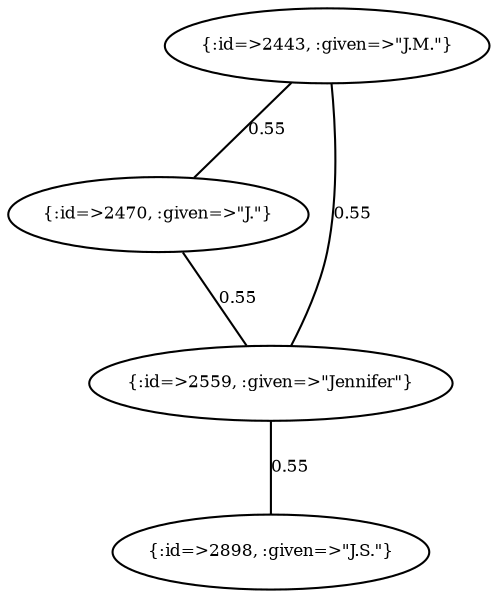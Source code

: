 graph Collector__WeightedGraph {
    "{:id=>2443, :given=>\"J.M.\"}" [
        fontsize = 8,
        label = "{:id=>2443, :given=>\"J.M.\"}"
    ]

    "{:id=>2470, :given=>\"J.\"}" [
        fontsize = 8,
        label = "{:id=>2470, :given=>\"J.\"}"
    ]

    "{:id=>2559, :given=>\"Jennifer\"}" [
        fontsize = 8,
        label = "{:id=>2559, :given=>\"Jennifer\"}"
    ]

    "{:id=>2898, :given=>\"J.S.\"}" [
        fontsize = 8,
        label = "{:id=>2898, :given=>\"J.S.\"}"
    ]

    "{:id=>2443, :given=>\"J.M.\"}" -- "{:id=>2470, :given=>\"J.\"}" [
        fontsize = 8,
        label = 0.55
    ]

    "{:id=>2443, :given=>\"J.M.\"}" -- "{:id=>2559, :given=>\"Jennifer\"}" [
        fontsize = 8,
        label = 0.55
    ]

    "{:id=>2470, :given=>\"J.\"}" -- "{:id=>2559, :given=>\"Jennifer\"}" [
        fontsize = 8,
        label = 0.55
    ]

    "{:id=>2559, :given=>\"Jennifer\"}" -- "{:id=>2898, :given=>\"J.S.\"}" [
        fontsize = 8,
        label = 0.55
    ]
}
